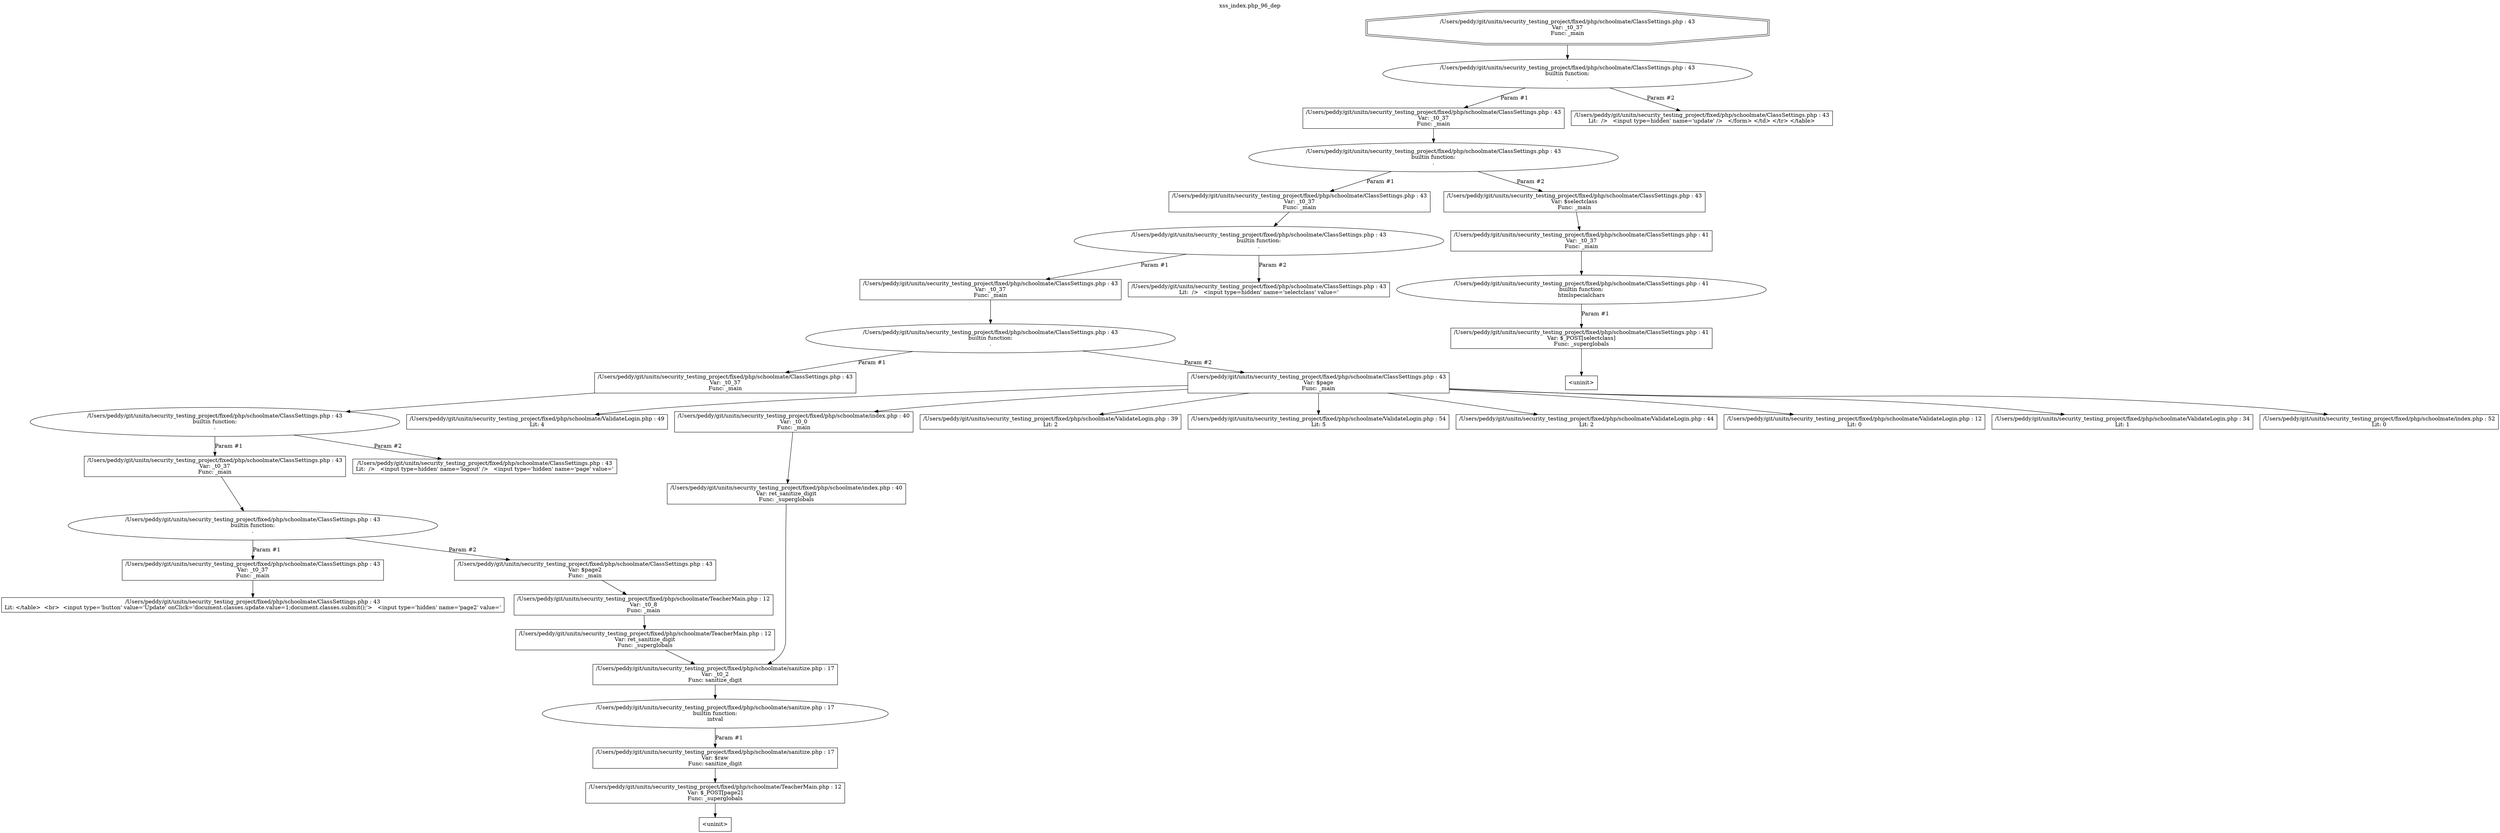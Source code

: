 digraph cfg {
  label="xss_index.php_96_dep";
  labelloc=t;
  n1 [shape=doubleoctagon, label="/Users/peddy/git/unitn/security_testing_project/fixed/php/schoolmate/ClassSettings.php : 43\nVar: _t0_37\nFunc: _main\n"];
  n2 [shape=ellipse, label="/Users/peddy/git/unitn/security_testing_project/fixed/php/schoolmate/ClassSettings.php : 43\nbuiltin function:\n.\n"];
  n3 [shape=box, label="/Users/peddy/git/unitn/security_testing_project/fixed/php/schoolmate/ClassSettings.php : 43\nVar: _t0_37\nFunc: _main\n"];
  n4 [shape=ellipse, label="/Users/peddy/git/unitn/security_testing_project/fixed/php/schoolmate/ClassSettings.php : 43\nbuiltin function:\n.\n"];
  n5 [shape=box, label="/Users/peddy/git/unitn/security_testing_project/fixed/php/schoolmate/ClassSettings.php : 43\nVar: _t0_37\nFunc: _main\n"];
  n6 [shape=ellipse, label="/Users/peddy/git/unitn/security_testing_project/fixed/php/schoolmate/ClassSettings.php : 43\nbuiltin function:\n.\n"];
  n7 [shape=box, label="/Users/peddy/git/unitn/security_testing_project/fixed/php/schoolmate/ClassSettings.php : 43\nVar: _t0_37\nFunc: _main\n"];
  n8 [shape=ellipse, label="/Users/peddy/git/unitn/security_testing_project/fixed/php/schoolmate/ClassSettings.php : 43\nbuiltin function:\n.\n"];
  n9 [shape=box, label="/Users/peddy/git/unitn/security_testing_project/fixed/php/schoolmate/ClassSettings.php : 43\nVar: _t0_37\nFunc: _main\n"];
  n10 [shape=ellipse, label="/Users/peddy/git/unitn/security_testing_project/fixed/php/schoolmate/ClassSettings.php : 43\nbuiltin function:\n.\n"];
  n11 [shape=box, label="/Users/peddy/git/unitn/security_testing_project/fixed/php/schoolmate/ClassSettings.php : 43\nVar: _t0_37\nFunc: _main\n"];
  n12 [shape=ellipse, label="/Users/peddy/git/unitn/security_testing_project/fixed/php/schoolmate/ClassSettings.php : 43\nbuiltin function:\n.\n"];
  n13 [shape=box, label="/Users/peddy/git/unitn/security_testing_project/fixed/php/schoolmate/ClassSettings.php : 43\nVar: _t0_37\nFunc: _main\n"];
  n14 [shape=box, label="/Users/peddy/git/unitn/security_testing_project/fixed/php/schoolmate/ClassSettings.php : 43\nLit: </table>  <br>  <input type='button' value='Update' onClick='document.classes.update.value=1;document.classes.submit();'>   <input type='hidden' name='page2' value='\n"];
  n15 [shape=box, label="/Users/peddy/git/unitn/security_testing_project/fixed/php/schoolmate/ClassSettings.php : 43\nVar: $page2\nFunc: _main\n"];
  n16 [shape=box, label="/Users/peddy/git/unitn/security_testing_project/fixed/php/schoolmate/TeacherMain.php : 12\nVar: _t0_8\nFunc: _main\n"];
  n17 [shape=box, label="/Users/peddy/git/unitn/security_testing_project/fixed/php/schoolmate/TeacherMain.php : 12\nVar: ret_sanitize_digit\nFunc: _superglobals\n"];
  n18 [shape=box, label="/Users/peddy/git/unitn/security_testing_project/fixed/php/schoolmate/sanitize.php : 17\nVar: _t0_2\nFunc: sanitize_digit\n"];
  n19 [shape=ellipse, label="/Users/peddy/git/unitn/security_testing_project/fixed/php/schoolmate/sanitize.php : 17\nbuiltin function:\nintval\n"];
  n20 [shape=box, label="/Users/peddy/git/unitn/security_testing_project/fixed/php/schoolmate/sanitize.php : 17\nVar: $raw\nFunc: sanitize_digit\n"];
  n21 [shape=box, label="/Users/peddy/git/unitn/security_testing_project/fixed/php/schoolmate/TeacherMain.php : 12\nVar: $_POST[page2]\nFunc: _superglobals\n"];
  n22 [shape=box, label="<uninit>"];
  n23 [shape=box, label="/Users/peddy/git/unitn/security_testing_project/fixed/php/schoolmate/ClassSettings.php : 43\nLit:  />   <input type=hidden' name='logout' />   <input type='hidden' name='page' value='\n"];
  n24 [shape=box, label="/Users/peddy/git/unitn/security_testing_project/fixed/php/schoolmate/ClassSettings.php : 43\nVar: $page\nFunc: _main\n"];
  n25 [shape=box, label="/Users/peddy/git/unitn/security_testing_project/fixed/php/schoolmate/ValidateLogin.php : 49\nLit: 4\n"];
  n26 [shape=box, label="/Users/peddy/git/unitn/security_testing_project/fixed/php/schoolmate/index.php : 40\nVar: _t0_0\nFunc: _main\n"];
  n27 [shape=box, label="/Users/peddy/git/unitn/security_testing_project/fixed/php/schoolmate/index.php : 40\nVar: ret_sanitize_digit\nFunc: _superglobals\n"];
  n28 [shape=box, label="/Users/peddy/git/unitn/security_testing_project/fixed/php/schoolmate/ValidateLogin.php : 39\nLit: 2\n"];
  n29 [shape=box, label="/Users/peddy/git/unitn/security_testing_project/fixed/php/schoolmate/ValidateLogin.php : 54\nLit: 5\n"];
  n30 [shape=box, label="/Users/peddy/git/unitn/security_testing_project/fixed/php/schoolmate/ValidateLogin.php : 44\nLit: 2\n"];
  n31 [shape=box, label="/Users/peddy/git/unitn/security_testing_project/fixed/php/schoolmate/ValidateLogin.php : 12\nLit: 0\n"];
  n32 [shape=box, label="/Users/peddy/git/unitn/security_testing_project/fixed/php/schoolmate/ValidateLogin.php : 34\nLit: 1\n"];
  n33 [shape=box, label="/Users/peddy/git/unitn/security_testing_project/fixed/php/schoolmate/index.php : 52\nLit: 0\n"];
  n34 [shape=box, label="/Users/peddy/git/unitn/security_testing_project/fixed/php/schoolmate/ClassSettings.php : 43\nLit:  />   <input type=hidden' name='selectclass' value='\n"];
  n35 [shape=box, label="/Users/peddy/git/unitn/security_testing_project/fixed/php/schoolmate/ClassSettings.php : 43\nVar: $selectclass\nFunc: _main\n"];
  n36 [shape=box, label="/Users/peddy/git/unitn/security_testing_project/fixed/php/schoolmate/ClassSettings.php : 41\nVar: _t0_37\nFunc: _main\n"];
  n37 [shape=ellipse, label="/Users/peddy/git/unitn/security_testing_project/fixed/php/schoolmate/ClassSettings.php : 41\nbuiltin function:\nhtmlspecialchars\n"];
  n38 [shape=box, label="/Users/peddy/git/unitn/security_testing_project/fixed/php/schoolmate/ClassSettings.php : 41\nVar: $_POST[selectclass]\nFunc: _superglobals\n"];
  n39 [shape=box, label="<uninit>"];
  n40 [shape=box, label="/Users/peddy/git/unitn/security_testing_project/fixed/php/schoolmate/ClassSettings.php : 43\nLit:  />   <input type=hidden' name='update' />   </form> </td> </tr> </table>\n"];
  n1 -> n2;
  n3 -> n4;
  n5 -> n6;
  n7 -> n8;
  n9 -> n10;
  n11 -> n12;
  n13 -> n14;
  n12 -> n13[label="Param #1"];
  n12 -> n15[label="Param #2"];
  n18 -> n19;
  n21 -> n22;
  n20 -> n21;
  n19 -> n20[label="Param #1"];
  n17 -> n18;
  n16 -> n17;
  n15 -> n16;
  n10 -> n11[label="Param #1"];
  n10 -> n23[label="Param #2"];
  n8 -> n9[label="Param #1"];
  n8 -> n24[label="Param #2"];
  n24 -> n25;
  n24 -> n26;
  n24 -> n28;
  n24 -> n29;
  n24 -> n30;
  n24 -> n31;
  n24 -> n32;
  n24 -> n33;
  n27 -> n18;
  n26 -> n27;
  n6 -> n7[label="Param #1"];
  n6 -> n34[label="Param #2"];
  n4 -> n5[label="Param #1"];
  n4 -> n35[label="Param #2"];
  n36 -> n37;
  n38 -> n39;
  n37 -> n38[label="Param #1"];
  n35 -> n36;
  n2 -> n3[label="Param #1"];
  n2 -> n40[label="Param #2"];
}
